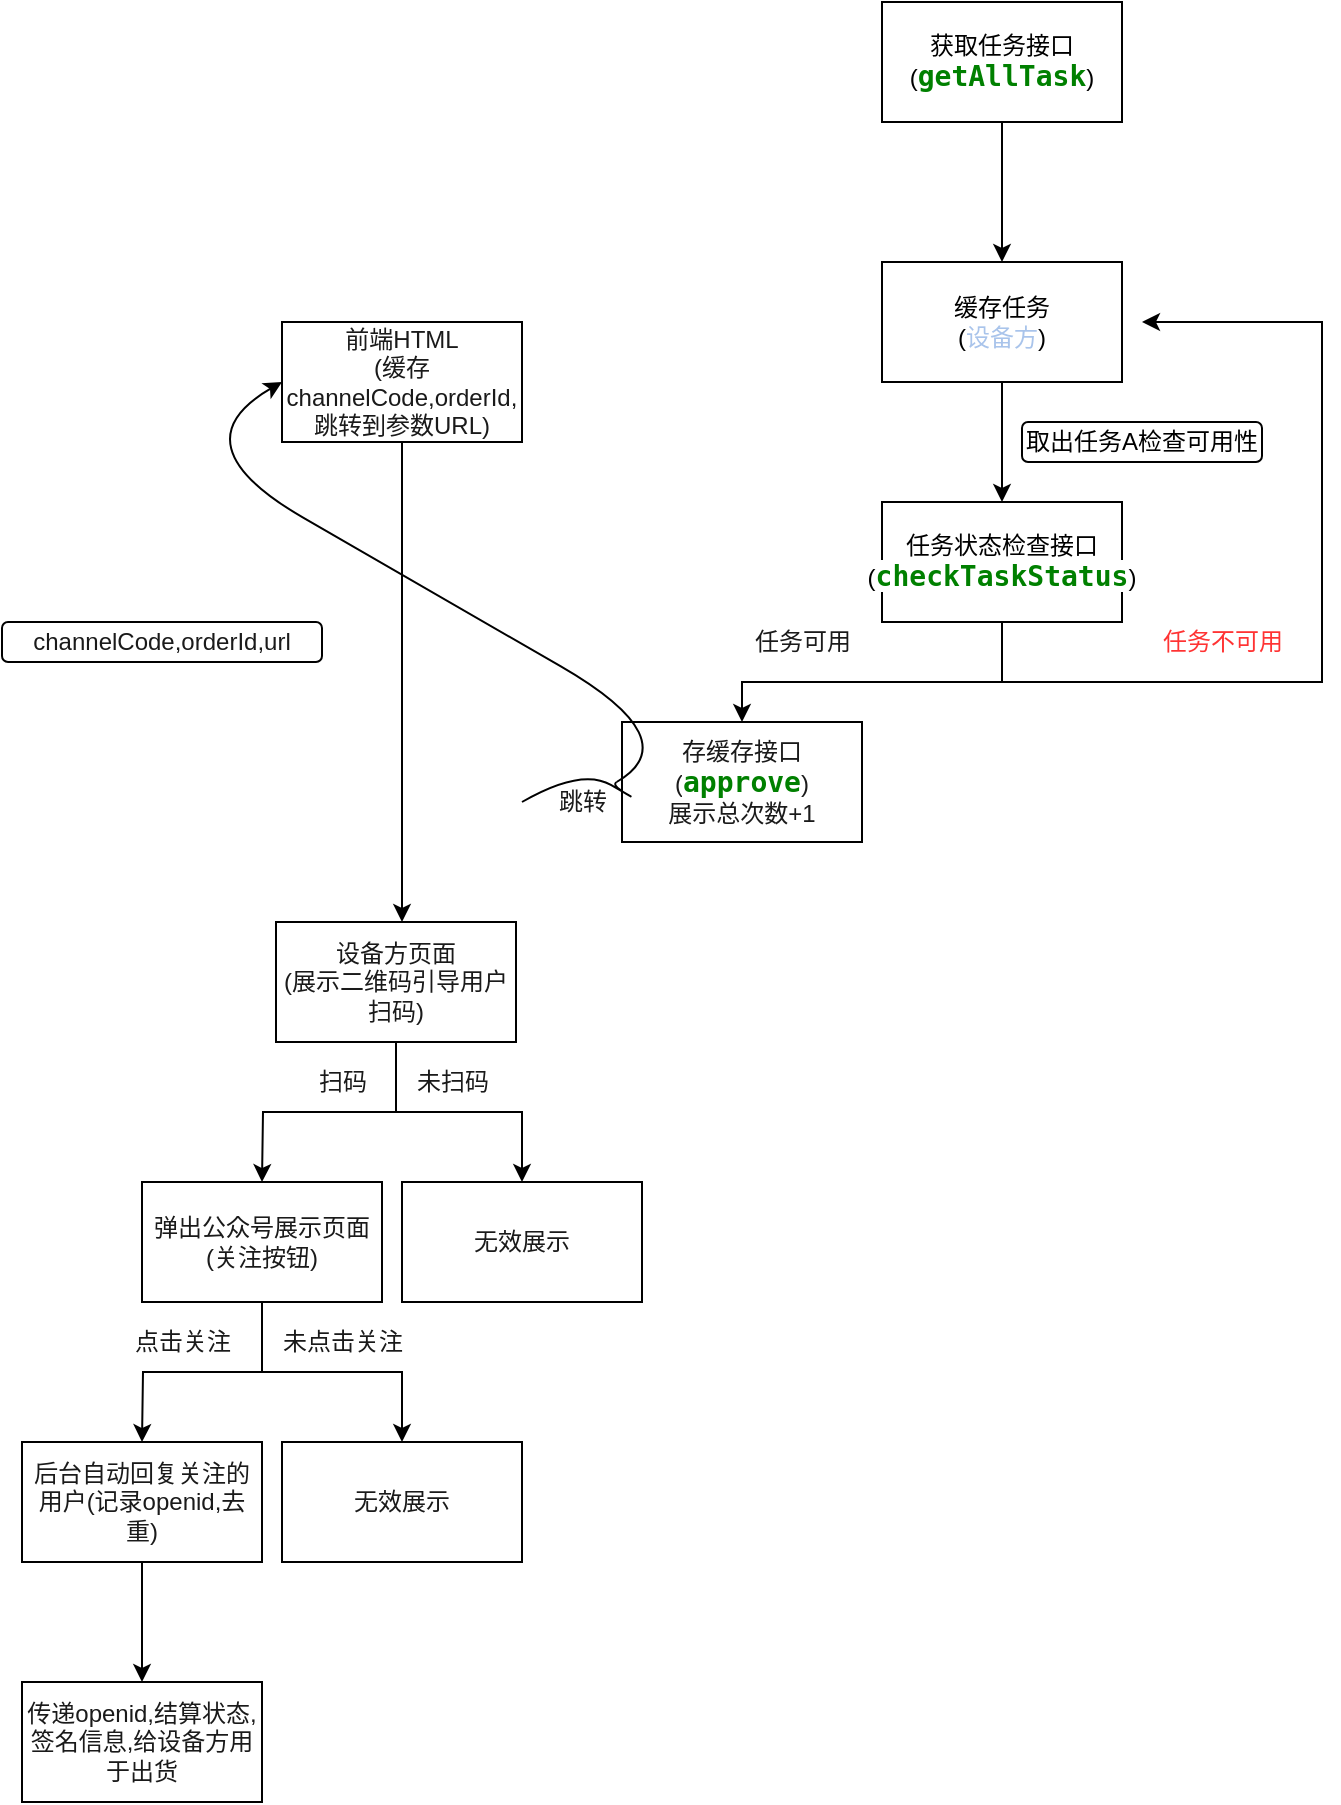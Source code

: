 <mxfile version="15.5.0" type="github"><diagram id="fYH3ScSCED2zXqdq1jgC" name="Page-1"><mxGraphModel dx="2253" dy="769" grid="1" gridSize="10" guides="1" tooltips="1" connect="1" arrows="1" fold="1" page="1" pageScale="1" pageWidth="827" pageHeight="1169" math="0" shadow="0"><root><mxCell id="0"/><mxCell id="1" parent="0"/><mxCell id="MEsgESYLwJpQ1fE5VQMw-1" style="edgeStyle=orthogonalEdgeStyle;rounded=0;orthogonalLoop=1;jettySize=auto;html=1;" edge="1" parent="1" source="RxBJGSgwvbAEE5JQGNw2-1"><mxGeometry relative="1" as="geometry"><mxPoint x="-170" y="240" as="targetPoint"/></mxGeometry></mxCell><mxCell id="RxBJGSgwvbAEE5JQGNw2-1" value="获取任务接口&lt;br&gt;(&lt;span style=&quot;color: rgb(0 , 128 , 0) ; font-weight: bold ; background-color: rgb(255 , 255 , 255) ; font-family: &amp;#34;jetbrains mono&amp;#34; , monospace ; font-size: 10.5pt&quot;&gt;getAllTask&lt;/span&gt;&lt;span&gt;)&lt;/span&gt;" style="rounded=0;whiteSpace=wrap;html=1;" parent="1" vertex="1"><mxGeometry x="-230" y="110" width="120" height="60" as="geometry"/></mxCell><mxCell id="MEsgESYLwJpQ1fE5VQMw-4" style="edgeStyle=orthogonalEdgeStyle;rounded=0;orthogonalLoop=1;jettySize=auto;html=1;" edge="1" parent="1" source="MEsgESYLwJpQ1fE5VQMw-2" target="MEsgESYLwJpQ1fE5VQMw-3"><mxGeometry relative="1" as="geometry"/></mxCell><mxCell id="MEsgESYLwJpQ1fE5VQMw-2" value="缓存任务&lt;br&gt;(&lt;font color=&quot;#a9c4eb&quot;&gt;设备方&lt;/font&gt;)" style="rounded=0;whiteSpace=wrap;html=1;" vertex="1" parent="1"><mxGeometry x="-230" y="240" width="120" height="60" as="geometry"/></mxCell><mxCell id="MEsgESYLwJpQ1fE5VQMw-7" style="edgeStyle=orthogonalEdgeStyle;rounded=0;orthogonalLoop=1;jettySize=auto;html=1;exitX=0;exitY=1;exitDx=0;exitDy=0;fontColor=#1A1A1A;" edge="1" parent="1" source="MEsgESYLwJpQ1fE5VQMw-3"><mxGeometry relative="1" as="geometry"><mxPoint x="-300" y="470" as="targetPoint"/><Array as="points"><mxPoint x="-170" y="420"/><mxPoint x="-170" y="450"/><mxPoint x="-300" y="450"/></Array></mxGeometry></mxCell><mxCell id="MEsgESYLwJpQ1fE5VQMw-14" style="edgeStyle=orthogonalEdgeStyle;rounded=0;orthogonalLoop=1;jettySize=auto;html=1;exitX=1;exitY=1;exitDx=0;exitDy=0;fontColor=#1A1A1A;" edge="1" parent="1" source="MEsgESYLwJpQ1fE5VQMw-3"><mxGeometry relative="1" as="geometry"><mxPoint x="-100" y="270" as="targetPoint"/><Array as="points"><mxPoint x="-170" y="420"/><mxPoint x="-170" y="450"/><mxPoint x="-10" y="450"/><mxPoint x="-10" y="270"/></Array></mxGeometry></mxCell><mxCell id="MEsgESYLwJpQ1fE5VQMw-3" value="任务状态检查接口&lt;br&gt;(&lt;span style=&quot;color: rgb(0 , 128 , 0) ; font-weight: bold ; background-color: rgb(255 , 255 , 255) ; font-family: &amp;#34;jetbrains mono&amp;#34; , monospace ; font-size: 10.5pt&quot;&gt;checkTaskStatus&lt;/span&gt;&lt;span&gt;)&lt;/span&gt;" style="rounded=0;whiteSpace=wrap;html=1;" vertex="1" parent="1"><mxGeometry x="-230" y="360" width="120" height="60" as="geometry"/></mxCell><mxCell id="MEsgESYLwJpQ1fE5VQMw-5" value="取出任务A检查可用性" style="rounded=1;whiteSpace=wrap;html=1;" vertex="1" parent="1"><mxGeometry x="-160" y="320" width="120" height="20" as="geometry"/></mxCell><mxCell id="MEsgESYLwJpQ1fE5VQMw-8" value="任务可用" style="text;html=1;align=center;verticalAlign=middle;resizable=0;points=[];autosize=1;strokeColor=none;fillColor=none;fontColor=#1A1A1A;" vertex="1" parent="1"><mxGeometry x="-300" y="420" width="60" height="20" as="geometry"/></mxCell><mxCell id="MEsgESYLwJpQ1fE5VQMw-17" value="任务不可用" style="text;html=1;align=center;verticalAlign=middle;resizable=0;points=[];autosize=1;strokeColor=none;fillColor=none;fontColor=#FF3333;" vertex="1" parent="1"><mxGeometry x="-100" y="420" width="80" height="20" as="geometry"/></mxCell><mxCell id="MEsgESYLwJpQ1fE5VQMw-19" value="存缓存接口&lt;br&gt;(&lt;span style=&quot;color: rgb(0 , 128 , 0) ; font-weight: bold ; background-color: rgb(255 , 255 , 255) ; font-family: &amp;#34;jetbrains mono&amp;#34; , monospace ; font-size: 10.5pt&quot;&gt;approve&lt;/span&gt;&lt;span&gt;)&lt;br&gt;展示总次数+1&lt;br&gt;&lt;/span&gt;" style="rounded=0;whiteSpace=wrap;html=1;fontColor=#1A1A1A;" vertex="1" parent="1"><mxGeometry x="-360" y="470" width="120" height="60" as="geometry"/></mxCell><mxCell id="MEsgESYLwJpQ1fE5VQMw-20" value="" style="curved=1;endArrow=classic;html=1;rounded=0;fontColor=#1A1A1A;edgeStyle=isometricEdgeStyle;startArrow=none;" edge="1" parent="1" source="MEsgESYLwJpQ1fE5VQMw-27"><mxGeometry width="50" height="50" relative="1" as="geometry"><mxPoint x="-410" y="510" as="sourcePoint"/><mxPoint x="-530" y="300" as="targetPoint"/><Array as="points"/></mxGeometry></mxCell><mxCell id="MEsgESYLwJpQ1fE5VQMw-26" style="edgeStyle=orthogonalEdgeStyle;rounded=0;orthogonalLoop=1;jettySize=auto;html=1;exitX=0.5;exitY=1;exitDx=0;exitDy=0;fontColor=#1A1A1A;" edge="1" parent="1" source="MEsgESYLwJpQ1fE5VQMw-21"><mxGeometry relative="1" as="geometry"><mxPoint x="-470" y="570" as="targetPoint"/></mxGeometry></mxCell><mxCell id="MEsgESYLwJpQ1fE5VQMw-21" value="前端HTML&lt;br&gt;(缓存channelCode,orderId,跳转到参数URL)" style="rounded=0;whiteSpace=wrap;html=1;fontColor=#1A1A1A;" vertex="1" parent="1"><mxGeometry x="-530" y="270" width="120" height="60" as="geometry"/></mxCell><mxCell id="MEsgESYLwJpQ1fE5VQMw-23" value="channelCode,orderId,url" style="rounded=1;whiteSpace=wrap;html=1;fontColor=#1A1A1A;" vertex="1" parent="1"><mxGeometry x="-670" y="420" width="160" height="20" as="geometry"/></mxCell><mxCell id="MEsgESYLwJpQ1fE5VQMw-27" value="跳转" style="text;html=1;align=center;verticalAlign=middle;resizable=0;points=[];autosize=1;strokeColor=none;fillColor=none;fontColor=#1A1A1A;" vertex="1" parent="1"><mxGeometry x="-400" y="500" width="40" height="20" as="geometry"/></mxCell><mxCell id="MEsgESYLwJpQ1fE5VQMw-28" value="" style="curved=1;endArrow=none;html=1;rounded=0;fontColor=#1A1A1A;edgeStyle=isometricEdgeStyle;" edge="1" parent="1" target="MEsgESYLwJpQ1fE5VQMw-27"><mxGeometry width="50" height="50" relative="1" as="geometry"><mxPoint x="-410" y="510" as="sourcePoint"/><mxPoint x="-530" y="300" as="targetPoint"/><Array as="points"><mxPoint x="-350.74" y="510"/><mxPoint x="-400.74" y="460"/></Array></mxGeometry></mxCell><mxCell id="MEsgESYLwJpQ1fE5VQMw-30" style="edgeStyle=orthogonalEdgeStyle;rounded=0;orthogonalLoop=1;jettySize=auto;html=1;exitX=0.5;exitY=1;exitDx=0;exitDy=0;fontColor=#1A1A1A;" edge="1" parent="1" source="MEsgESYLwJpQ1fE5VQMw-29"><mxGeometry relative="1" as="geometry"><mxPoint x="-540" y="700" as="targetPoint"/></mxGeometry></mxCell><mxCell id="MEsgESYLwJpQ1fE5VQMw-31" style="edgeStyle=orthogonalEdgeStyle;rounded=0;orthogonalLoop=1;jettySize=auto;html=1;exitX=0.5;exitY=1;exitDx=0;exitDy=0;fontColor=#1A1A1A;" edge="1" parent="1" source="MEsgESYLwJpQ1fE5VQMw-29" target="MEsgESYLwJpQ1fE5VQMw-36"><mxGeometry relative="1" as="geometry"><mxPoint x="-410" y="700" as="targetPoint"/></mxGeometry></mxCell><mxCell id="MEsgESYLwJpQ1fE5VQMw-29" value="设备方页面&lt;br&gt;(展示二维码引导用户扫码)" style="rounded=0;whiteSpace=wrap;html=1;fontColor=#1A1A1A;" vertex="1" parent="1"><mxGeometry x="-533" y="570" width="120" height="60" as="geometry"/></mxCell><mxCell id="MEsgESYLwJpQ1fE5VQMw-32" value="扫码" style="text;html=1;align=center;verticalAlign=middle;resizable=0;points=[];autosize=1;strokeColor=none;fillColor=none;fontColor=#1A1A1A;" vertex="1" parent="1"><mxGeometry x="-520" y="640" width="40" height="20" as="geometry"/></mxCell><mxCell id="MEsgESYLwJpQ1fE5VQMw-33" value="未扫码" style="text;html=1;align=center;verticalAlign=middle;resizable=0;points=[];autosize=1;strokeColor=none;fillColor=none;fontColor=#1A1A1A;" vertex="1" parent="1"><mxGeometry x="-470" y="640" width="50" height="20" as="geometry"/></mxCell><mxCell id="MEsgESYLwJpQ1fE5VQMw-39" style="edgeStyle=orthogonalEdgeStyle;rounded=0;orthogonalLoop=1;jettySize=auto;html=1;exitX=0.5;exitY=1;exitDx=0;exitDy=0;fontColor=#1A1A1A;" edge="1" parent="1" source="MEsgESYLwJpQ1fE5VQMw-34"><mxGeometry relative="1" as="geometry"><mxPoint x="-600" y="830" as="targetPoint"/></mxGeometry></mxCell><mxCell id="MEsgESYLwJpQ1fE5VQMw-41" style="edgeStyle=orthogonalEdgeStyle;rounded=0;orthogonalLoop=1;jettySize=auto;html=1;exitX=0.5;exitY=1;exitDx=0;exitDy=0;fontColor=#1A1A1A;" edge="1" parent="1" source="MEsgESYLwJpQ1fE5VQMw-34" target="MEsgESYLwJpQ1fE5VQMw-42"><mxGeometry relative="1" as="geometry"><mxPoint x="-480" y="830" as="targetPoint"/></mxGeometry></mxCell><mxCell id="MEsgESYLwJpQ1fE5VQMw-34" value="弹出公众号展示页面&lt;br&gt;(关注按钮)" style="rounded=0;whiteSpace=wrap;html=1;fontColor=#1A1A1A;" vertex="1" parent="1"><mxGeometry x="-600" y="700" width="120" height="60" as="geometry"/></mxCell><mxCell id="MEsgESYLwJpQ1fE5VQMw-36" value="无效展示" style="rounded=0;whiteSpace=wrap;html=1;fontColor=#1A1A1A;" vertex="1" parent="1"><mxGeometry x="-470" y="700" width="120" height="60" as="geometry"/></mxCell><mxCell id="MEsgESYLwJpQ1fE5VQMw-46" style="edgeStyle=orthogonalEdgeStyle;rounded=0;orthogonalLoop=1;jettySize=auto;html=1;exitX=0.5;exitY=1;exitDx=0;exitDy=0;fontColor=#1A1A1A;" edge="1" parent="1" source="MEsgESYLwJpQ1fE5VQMw-40"><mxGeometry relative="1" as="geometry"><mxPoint x="-600" y="950" as="targetPoint"/></mxGeometry></mxCell><mxCell id="MEsgESYLwJpQ1fE5VQMw-40" value="后台自动回复关注的用户(记录openid,去重)" style="rounded=0;whiteSpace=wrap;html=1;fontColor=#1A1A1A;" vertex="1" parent="1"><mxGeometry x="-660" y="830" width="120" height="60" as="geometry"/></mxCell><mxCell id="MEsgESYLwJpQ1fE5VQMw-42" value="无效展示" style="rounded=0;whiteSpace=wrap;html=1;fontColor=#1A1A1A;" vertex="1" parent="1"><mxGeometry x="-530" y="830" width="120" height="60" as="geometry"/></mxCell><mxCell id="MEsgESYLwJpQ1fE5VQMw-43" value="点击关注" style="text;html=1;align=center;verticalAlign=middle;resizable=0;points=[];autosize=1;strokeColor=none;fillColor=none;fontColor=#1A1A1A;" vertex="1" parent="1"><mxGeometry x="-610" y="770" width="60" height="20" as="geometry"/></mxCell><mxCell id="MEsgESYLwJpQ1fE5VQMw-44" value="未点击关注" style="text;html=1;align=center;verticalAlign=middle;resizable=0;points=[];autosize=1;strokeColor=none;fillColor=none;fontColor=#1A1A1A;" vertex="1" parent="1"><mxGeometry x="-540" y="770" width="80" height="20" as="geometry"/></mxCell><mxCell id="MEsgESYLwJpQ1fE5VQMw-48" value="传递openid,结算状态,签名信息,给设备方用于出货" style="rounded=0;whiteSpace=wrap;html=1;fontColor=#1A1A1A;" vertex="1" parent="1"><mxGeometry x="-660" y="950" width="120" height="60" as="geometry"/></mxCell></root></mxGraphModel></diagram></mxfile>